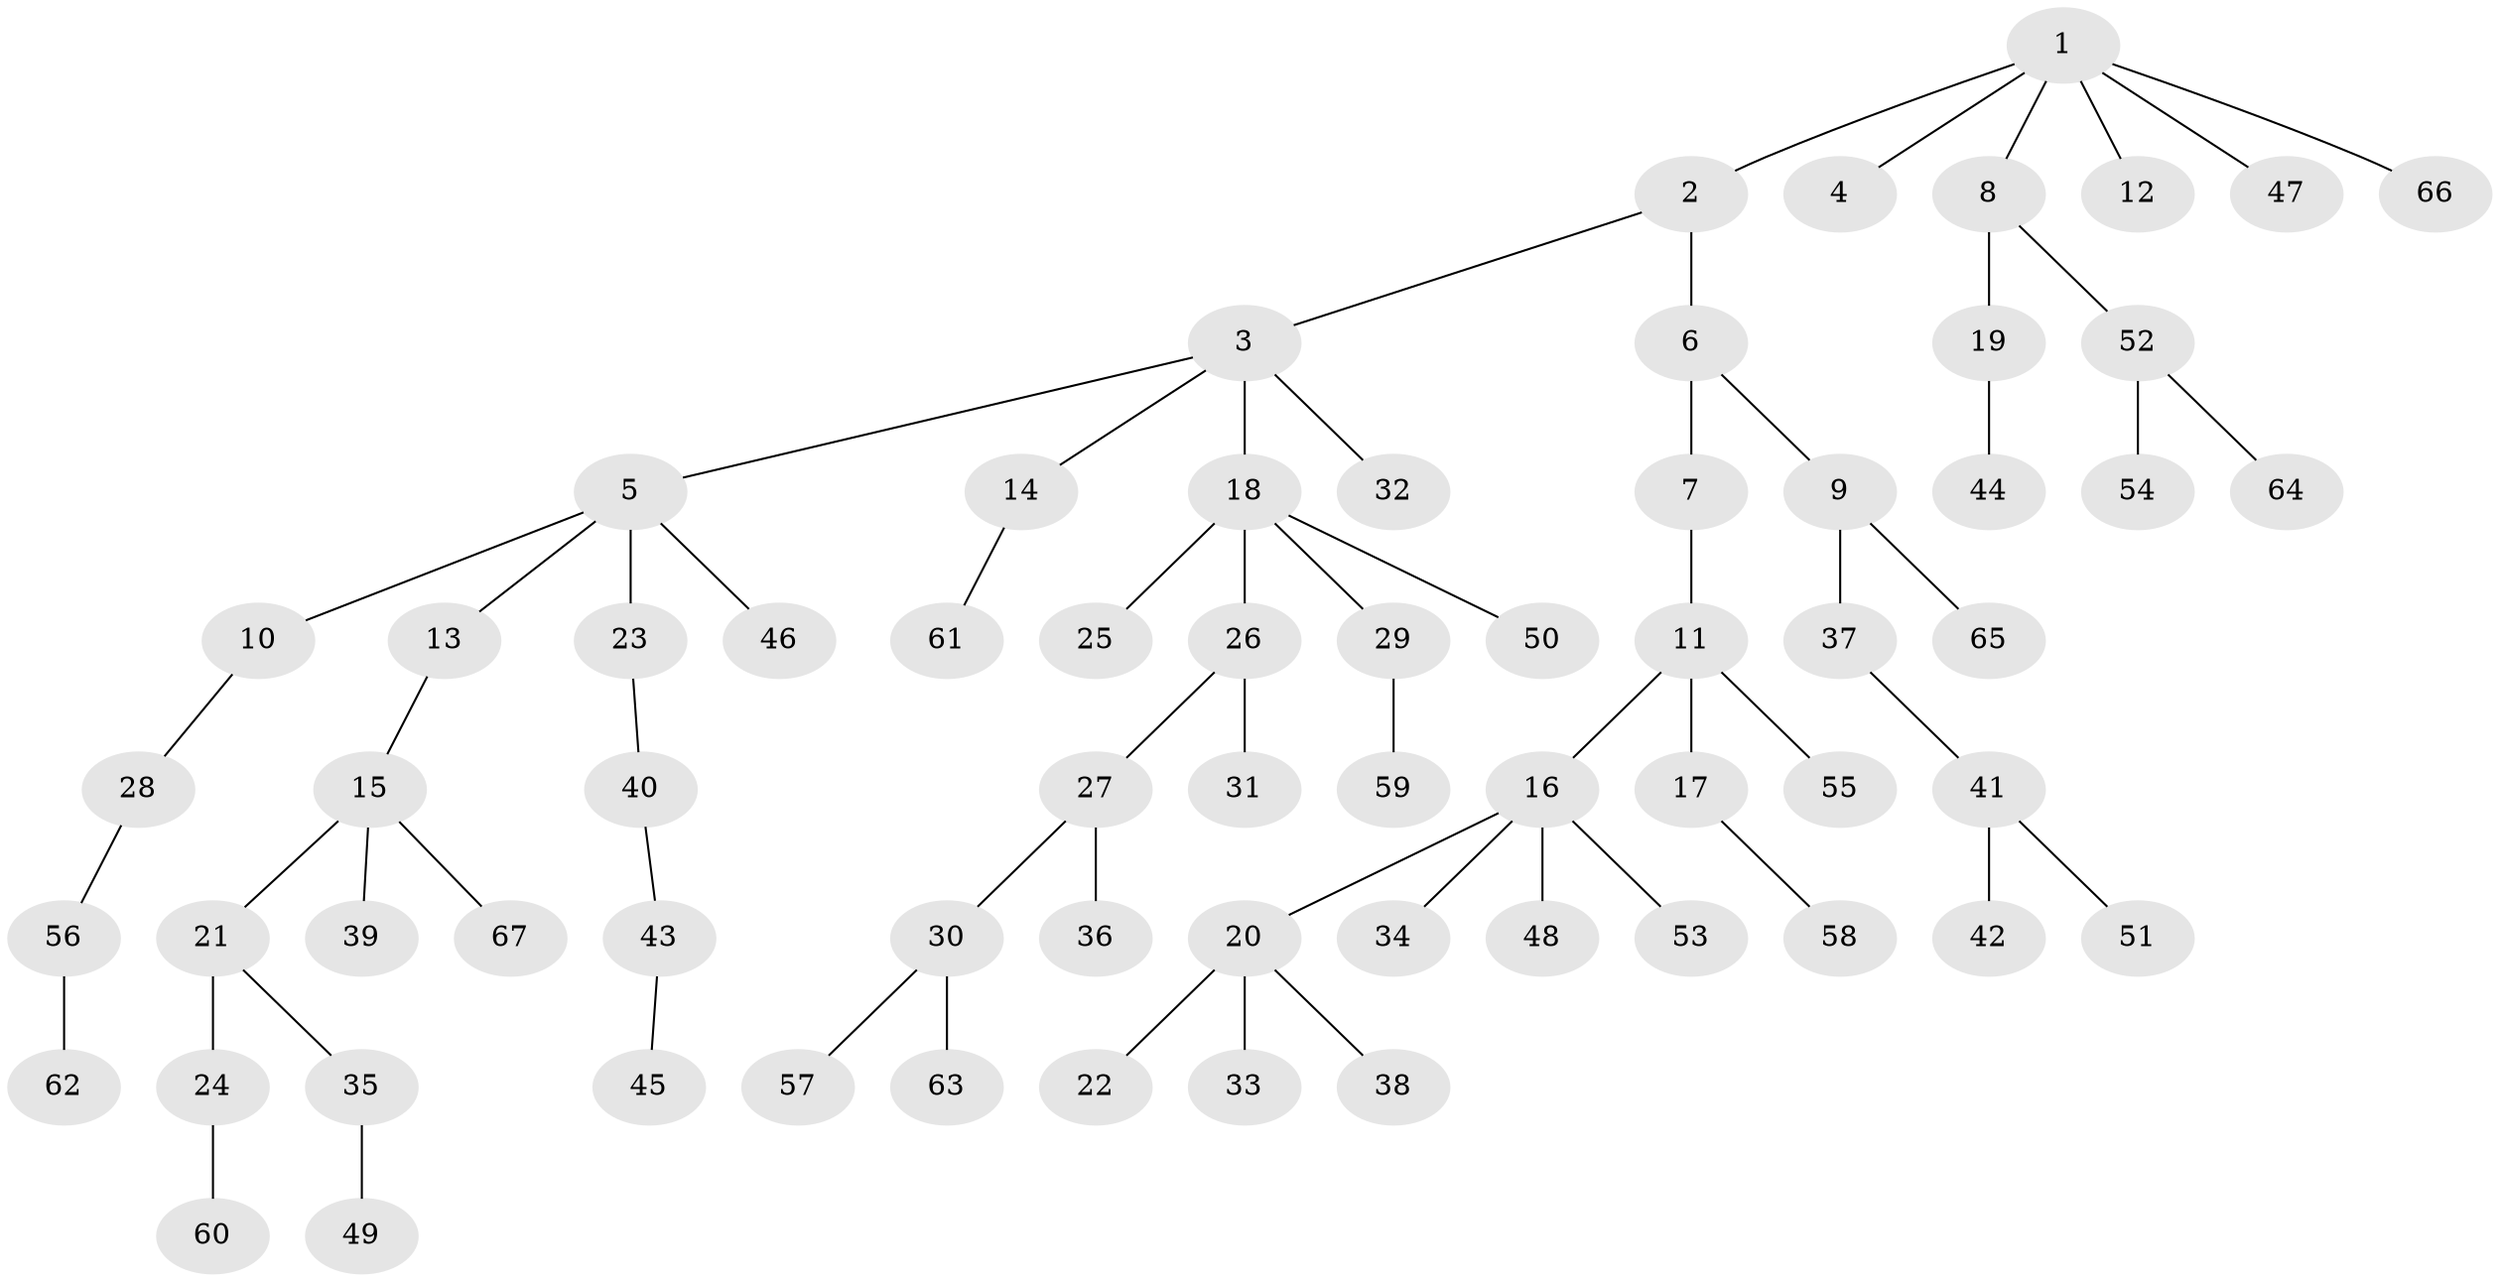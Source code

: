 // coarse degree distribution, {5: 0.06521739130434782, 4: 0.13043478260869565, 2: 0.17391304347826086, 1: 0.5652173913043478, 3: 0.06521739130434782}
// Generated by graph-tools (version 1.1) at 2025/24/03/03/25 07:24:08]
// undirected, 67 vertices, 66 edges
graph export_dot {
graph [start="1"]
  node [color=gray90,style=filled];
  1;
  2;
  3;
  4;
  5;
  6;
  7;
  8;
  9;
  10;
  11;
  12;
  13;
  14;
  15;
  16;
  17;
  18;
  19;
  20;
  21;
  22;
  23;
  24;
  25;
  26;
  27;
  28;
  29;
  30;
  31;
  32;
  33;
  34;
  35;
  36;
  37;
  38;
  39;
  40;
  41;
  42;
  43;
  44;
  45;
  46;
  47;
  48;
  49;
  50;
  51;
  52;
  53;
  54;
  55;
  56;
  57;
  58;
  59;
  60;
  61;
  62;
  63;
  64;
  65;
  66;
  67;
  1 -- 2;
  1 -- 4;
  1 -- 8;
  1 -- 12;
  1 -- 47;
  1 -- 66;
  2 -- 3;
  2 -- 6;
  3 -- 5;
  3 -- 14;
  3 -- 18;
  3 -- 32;
  5 -- 10;
  5 -- 13;
  5 -- 23;
  5 -- 46;
  6 -- 7;
  6 -- 9;
  7 -- 11;
  8 -- 19;
  8 -- 52;
  9 -- 37;
  9 -- 65;
  10 -- 28;
  11 -- 16;
  11 -- 17;
  11 -- 55;
  13 -- 15;
  14 -- 61;
  15 -- 21;
  15 -- 39;
  15 -- 67;
  16 -- 20;
  16 -- 34;
  16 -- 48;
  16 -- 53;
  17 -- 58;
  18 -- 25;
  18 -- 26;
  18 -- 29;
  18 -- 50;
  19 -- 44;
  20 -- 22;
  20 -- 33;
  20 -- 38;
  21 -- 24;
  21 -- 35;
  23 -- 40;
  24 -- 60;
  26 -- 27;
  26 -- 31;
  27 -- 30;
  27 -- 36;
  28 -- 56;
  29 -- 59;
  30 -- 57;
  30 -- 63;
  35 -- 49;
  37 -- 41;
  40 -- 43;
  41 -- 42;
  41 -- 51;
  43 -- 45;
  52 -- 54;
  52 -- 64;
  56 -- 62;
}

